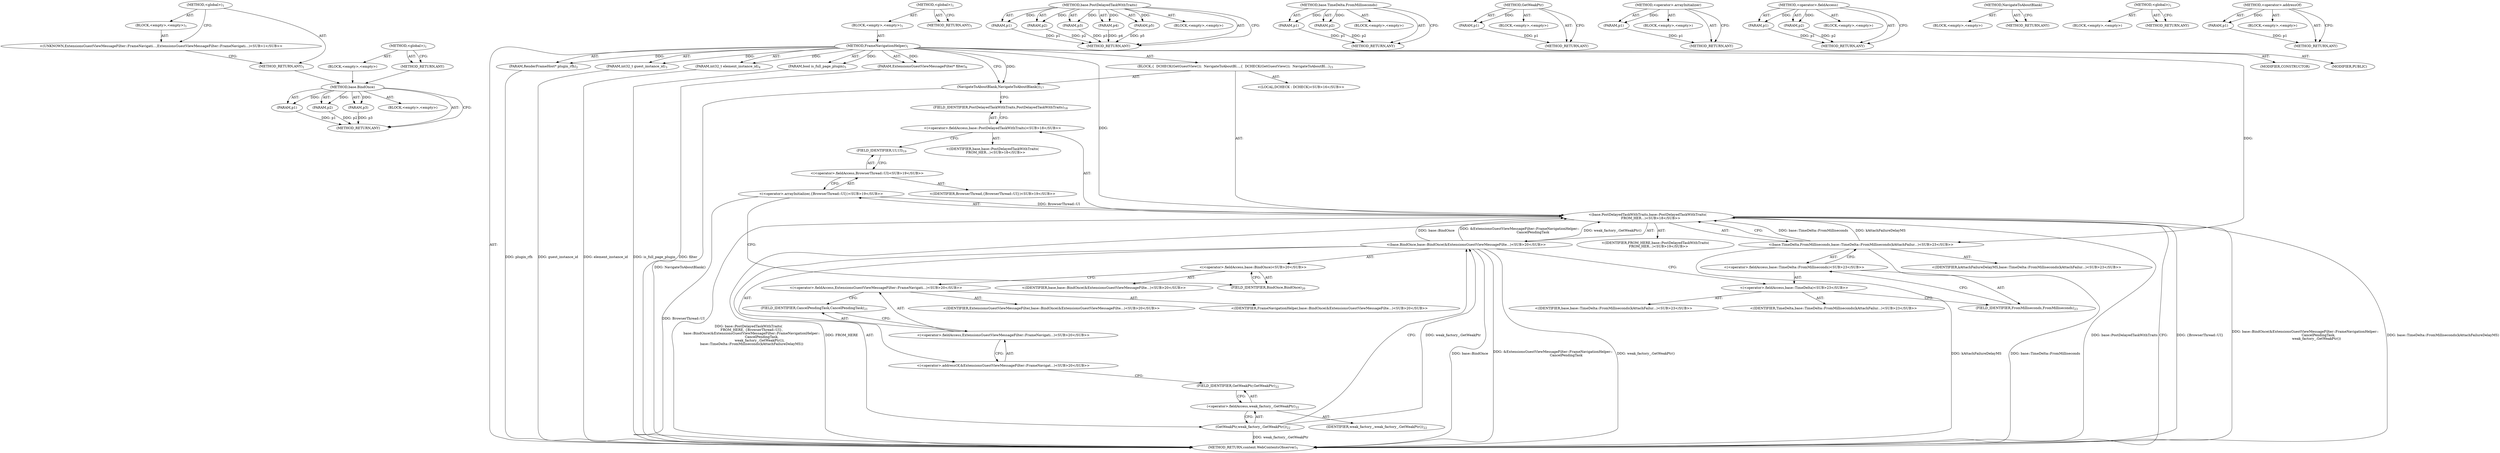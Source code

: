 digraph "&lt;global&gt;" {
vulnerable_100 [label=<(METHOD,base.BindOnce)>];
vulnerable_101 [label=<(PARAM,p1)>];
vulnerable_102 [label=<(PARAM,p2)>];
vulnerable_103 [label=<(PARAM,p3)>];
vulnerable_104 [label=<(BLOCK,&lt;empty&gt;,&lt;empty&gt;)>];
vulnerable_105 [label=<(METHOD_RETURN,ANY)>];
vulnerable_6 [label=<(METHOD,&lt;global&gt;)<SUB>1</SUB>>];
vulnerable_7 [label=<(BLOCK,&lt;empty&gt;,&lt;empty&gt;)<SUB>1</SUB>>];
vulnerable_8 [label=<(METHOD,FrameNavigationHelper)<SUB>1</SUB>>];
vulnerable_9 [label=<(PARAM,RenderFrameHost* plugin_rfh)<SUB>2</SUB>>];
vulnerable_10 [label=<(PARAM,int32_t guest_instance_id)<SUB>3</SUB>>];
vulnerable_11 [label=<(PARAM,int32_t element_instance_id)<SUB>4</SUB>>];
vulnerable_12 [label=<(PARAM,bool is_full_page_plugin)<SUB>5</SUB>>];
vulnerable_13 [label=<(PARAM,ExtensionsGuestViewMessageFilter* filter)<SUB>6</SUB>>];
vulnerable_14 [label=<(BLOCK,{
  DCHECK(GetGuestView());
  NavigateToAboutBl...,{
  DCHECK(GetGuestView());
  NavigateToAboutBl...)<SUB>15</SUB>>];
vulnerable_15 [label="<(LOCAL,DCHECK : DCHECK)<SUB>16</SUB>>"];
vulnerable_16 [label=<(NavigateToAboutBlank,NavigateToAboutBlank())<SUB>17</SUB>>];
vulnerable_17 [label="<(base.PostDelayedTaskWithTraits,base::PostDelayedTaskWithTraits(
      FROM_HER...)<SUB>18</SUB>>"];
vulnerable_18 [label="<(&lt;operator&gt;.fieldAccess,base::PostDelayedTaskWithTraits)<SUB>18</SUB>>"];
vulnerable_19 [label="<(IDENTIFIER,base,base::PostDelayedTaskWithTraits(
      FROM_HER...)<SUB>18</SUB>>"];
vulnerable_20 [label=<(FIELD_IDENTIFIER,PostDelayedTaskWithTraits,PostDelayedTaskWithTraits)<SUB>18</SUB>>];
vulnerable_21 [label="<(IDENTIFIER,FROM_HERE,base::PostDelayedTaskWithTraits(
      FROM_HER...)<SUB>19</SUB>>"];
vulnerable_22 [label="<(&lt;operator&gt;.arrayInitializer,{BrowserThread::UI})<SUB>19</SUB>>"];
vulnerable_23 [label="<(&lt;operator&gt;.fieldAccess,BrowserThread::UI)<SUB>19</SUB>>"];
vulnerable_24 [label="<(IDENTIFIER,BrowserThread,{BrowserThread::UI})<SUB>19</SUB>>"];
vulnerable_25 [label=<(FIELD_IDENTIFIER,UI,UI)<SUB>19</SUB>>];
vulnerable_26 [label="<(base.BindOnce,base::BindOnce(&amp;ExtensionsGuestViewMessageFilte...)<SUB>20</SUB>>"];
vulnerable_27 [label="<(&lt;operator&gt;.fieldAccess,base::BindOnce)<SUB>20</SUB>>"];
vulnerable_28 [label="<(IDENTIFIER,base,base::BindOnce(&amp;ExtensionsGuestViewMessageFilte...)<SUB>20</SUB>>"];
vulnerable_29 [label=<(FIELD_IDENTIFIER,BindOnce,BindOnce)<SUB>20</SUB>>];
vulnerable_30 [label="<(&lt;operator&gt;.addressOf,&amp;ExtensionsGuestViewMessageFilter::FrameNavigat...)<SUB>20</SUB>>"];
vulnerable_31 [label="<(&lt;operator&gt;.fieldAccess,ExtensionsGuestViewMessageFilter::FrameNavigati...)<SUB>20</SUB>>"];
vulnerable_32 [label="<(&lt;operator&gt;.fieldAccess,ExtensionsGuestViewMessageFilter::FrameNavigati...)<SUB>20</SUB>>"];
vulnerable_33 [label="<(IDENTIFIER,ExtensionsGuestViewMessageFilter,base::BindOnce(&amp;ExtensionsGuestViewMessageFilte...)<SUB>20</SUB>>"];
vulnerable_34 [label="<(IDENTIFIER,FrameNavigationHelper,base::BindOnce(&amp;ExtensionsGuestViewMessageFilte...)<SUB>20</SUB>>"];
vulnerable_35 [label=<(FIELD_IDENTIFIER,CancelPendingTask,CancelPendingTask)<SUB>21</SUB>>];
vulnerable_36 [label=<(GetWeakPtr,weak_factory_.GetWeakPtr())<SUB>22</SUB>>];
vulnerable_37 [label=<(&lt;operator&gt;.fieldAccess,weak_factory_.GetWeakPtr)<SUB>22</SUB>>];
vulnerable_38 [label=<(IDENTIFIER,weak_factory_,weak_factory_.GetWeakPtr())<SUB>22</SUB>>];
vulnerable_39 [label=<(FIELD_IDENTIFIER,GetWeakPtr,GetWeakPtr)<SUB>22</SUB>>];
vulnerable_40 [label="<(base.TimeDelta.FromMilliseconds,base::TimeDelta::FromMilliseconds(kAttachFailur...)<SUB>23</SUB>>"];
vulnerable_41 [label="<(&lt;operator&gt;.fieldAccess,base::TimeDelta::FromMilliseconds)<SUB>23</SUB>>"];
vulnerable_42 [label="<(&lt;operator&gt;.fieldAccess,base::TimeDelta)<SUB>23</SUB>>"];
vulnerable_43 [label="<(IDENTIFIER,base,base::TimeDelta::FromMilliseconds(kAttachFailur...)<SUB>23</SUB>>"];
vulnerable_44 [label="<(IDENTIFIER,TimeDelta,base::TimeDelta::FromMilliseconds(kAttachFailur...)<SUB>23</SUB>>"];
vulnerable_45 [label=<(FIELD_IDENTIFIER,FromMilliseconds,FromMilliseconds)<SUB>23</SUB>>];
vulnerable_46 [label="<(IDENTIFIER,kAttachFailureDelayMS,base::TimeDelta::FromMilliseconds(kAttachFailur...)<SUB>23</SUB>>"];
vulnerable_47 [label=<(MODIFIER,CONSTRUCTOR)>];
vulnerable_48 [label=<(MODIFIER,PUBLIC)>];
vulnerable_49 [label=<(METHOD_RETURN,content.WebContentsObserver)<SUB>1</SUB>>];
vulnerable_51 [label=<(METHOD_RETURN,ANY)<SUB>1</SUB>>];
vulnerable_83 [label=<(METHOD,base.PostDelayedTaskWithTraits)>];
vulnerable_84 [label=<(PARAM,p1)>];
vulnerable_85 [label=<(PARAM,p2)>];
vulnerable_86 [label=<(PARAM,p3)>];
vulnerable_87 [label=<(PARAM,p4)>];
vulnerable_88 [label=<(PARAM,p5)>];
vulnerable_89 [label=<(BLOCK,&lt;empty&gt;,&lt;empty&gt;)>];
vulnerable_90 [label=<(METHOD_RETURN,ANY)>];
vulnerable_114 [label=<(METHOD,base.TimeDelta.FromMilliseconds)>];
vulnerable_115 [label=<(PARAM,p1)>];
vulnerable_116 [label=<(PARAM,p2)>];
vulnerable_117 [label=<(BLOCK,&lt;empty&gt;,&lt;empty&gt;)>];
vulnerable_118 [label=<(METHOD_RETURN,ANY)>];
vulnerable_110 [label=<(METHOD,GetWeakPtr)>];
vulnerable_111 [label=<(PARAM,p1)>];
vulnerable_112 [label=<(BLOCK,&lt;empty&gt;,&lt;empty&gt;)>];
vulnerable_113 [label=<(METHOD_RETURN,ANY)>];
vulnerable_96 [label=<(METHOD,&lt;operator&gt;.arrayInitializer)>];
vulnerable_97 [label=<(PARAM,p1)>];
vulnerable_98 [label=<(BLOCK,&lt;empty&gt;,&lt;empty&gt;)>];
vulnerable_99 [label=<(METHOD_RETURN,ANY)>];
vulnerable_91 [label=<(METHOD,&lt;operator&gt;.fieldAccess)>];
vulnerable_92 [label=<(PARAM,p1)>];
vulnerable_93 [label=<(PARAM,p2)>];
vulnerable_94 [label=<(BLOCK,&lt;empty&gt;,&lt;empty&gt;)>];
vulnerable_95 [label=<(METHOD_RETURN,ANY)>];
vulnerable_80 [label=<(METHOD,NavigateToAboutBlank)>];
vulnerable_81 [label=<(BLOCK,&lt;empty&gt;,&lt;empty&gt;)>];
vulnerable_82 [label=<(METHOD_RETURN,ANY)>];
vulnerable_74 [label=<(METHOD,&lt;global&gt;)<SUB>1</SUB>>];
vulnerable_75 [label=<(BLOCK,&lt;empty&gt;,&lt;empty&gt;)>];
vulnerable_76 [label=<(METHOD_RETURN,ANY)>];
vulnerable_106 [label=<(METHOD,&lt;operator&gt;.addressOf)>];
vulnerable_107 [label=<(PARAM,p1)>];
vulnerable_108 [label=<(BLOCK,&lt;empty&gt;,&lt;empty&gt;)>];
vulnerable_109 [label=<(METHOD_RETURN,ANY)>];
fixed_6 [label=<(METHOD,&lt;global&gt;)<SUB>1</SUB>>];
fixed_7 [label=<(BLOCK,&lt;empty&gt;,&lt;empty&gt;)<SUB>1</SUB>>];
fixed_8 [label="<(UNKNOWN,ExtensionsGuestViewMessageFilter::FrameNavigati...,ExtensionsGuestViewMessageFilter::FrameNavigati...)<SUB>1</SUB>>"];
fixed_9 [label=<(METHOD_RETURN,ANY)<SUB>1</SUB>>];
fixed_14 [label=<(METHOD,&lt;global&gt;)<SUB>1</SUB>>];
fixed_15 [label=<(BLOCK,&lt;empty&gt;,&lt;empty&gt;)>];
fixed_16 [label=<(METHOD_RETURN,ANY)>];
vulnerable_100 -> vulnerable_101  [key=0, label="AST: "];
vulnerable_100 -> vulnerable_101  [key=1, label="DDG: "];
vulnerable_100 -> vulnerable_104  [key=0, label="AST: "];
vulnerable_100 -> vulnerable_102  [key=0, label="AST: "];
vulnerable_100 -> vulnerable_102  [key=1, label="DDG: "];
vulnerable_100 -> vulnerable_105  [key=0, label="AST: "];
vulnerable_100 -> vulnerable_105  [key=1, label="CFG: "];
vulnerable_100 -> vulnerable_103  [key=0, label="AST: "];
vulnerable_100 -> vulnerable_103  [key=1, label="DDG: "];
vulnerable_101 -> vulnerable_105  [key=0, label="DDG: p1"];
vulnerable_102 -> vulnerable_105  [key=0, label="DDG: p2"];
vulnerable_103 -> vulnerable_105  [key=0, label="DDG: p3"];
vulnerable_6 -> vulnerable_7  [key=0, label="AST: "];
vulnerable_6 -> vulnerable_51  [key=0, label="AST: "];
vulnerable_6 -> vulnerable_51  [key=1, label="CFG: "];
vulnerable_7 -> vulnerable_8  [key=0, label="AST: "];
vulnerable_8 -> vulnerable_9  [key=0, label="AST: "];
vulnerable_8 -> vulnerable_9  [key=1, label="DDG: "];
vulnerable_8 -> vulnerable_10  [key=0, label="AST: "];
vulnerable_8 -> vulnerable_10  [key=1, label="DDG: "];
vulnerable_8 -> vulnerable_11  [key=0, label="AST: "];
vulnerable_8 -> vulnerable_11  [key=1, label="DDG: "];
vulnerable_8 -> vulnerable_12  [key=0, label="AST: "];
vulnerable_8 -> vulnerable_12  [key=1, label="DDG: "];
vulnerable_8 -> vulnerable_13  [key=0, label="AST: "];
vulnerable_8 -> vulnerable_13  [key=1, label="DDG: "];
vulnerable_8 -> vulnerable_14  [key=0, label="AST: "];
vulnerable_8 -> vulnerable_47  [key=0, label="AST: "];
vulnerable_8 -> vulnerable_48  [key=0, label="AST: "];
vulnerable_8 -> vulnerable_49  [key=0, label="AST: "];
vulnerable_8 -> vulnerable_16  [key=0, label="CFG: "];
vulnerable_8 -> vulnerable_16  [key=1, label="DDG: "];
vulnerable_8 -> vulnerable_17  [key=0, label="DDG: "];
vulnerable_8 -> vulnerable_40  [key=0, label="DDG: "];
vulnerable_9 -> vulnerable_49  [key=0, label="DDG: plugin_rfh"];
vulnerable_10 -> vulnerable_49  [key=0, label="DDG: guest_instance_id"];
vulnerable_11 -> vulnerable_49  [key=0, label="DDG: element_instance_id"];
vulnerable_12 -> vulnerable_49  [key=0, label="DDG: is_full_page_plugin"];
vulnerable_13 -> vulnerable_49  [key=0, label="DDG: filter"];
vulnerable_14 -> vulnerable_15  [key=0, label="AST: "];
vulnerable_14 -> vulnerable_16  [key=0, label="AST: "];
vulnerable_14 -> vulnerable_17  [key=0, label="AST: "];
vulnerable_16 -> vulnerable_20  [key=0, label="CFG: "];
vulnerable_16 -> vulnerable_49  [key=0, label="DDG: NavigateToAboutBlank()"];
vulnerable_17 -> vulnerable_18  [key=0, label="AST: "];
vulnerable_17 -> vulnerable_21  [key=0, label="AST: "];
vulnerable_17 -> vulnerable_22  [key=0, label="AST: "];
vulnerable_17 -> vulnerable_26  [key=0, label="AST: "];
vulnerable_17 -> vulnerable_40  [key=0, label="AST: "];
vulnerable_17 -> vulnerable_49  [key=0, label="CFG: "];
vulnerable_17 -> vulnerable_49  [key=1, label="DDG: base::PostDelayedTaskWithTraits"];
vulnerable_17 -> vulnerable_49  [key=2, label="DDG: {BrowserThread::UI}"];
vulnerable_17 -> vulnerable_49  [key=3, label="DDG: base::BindOnce(&amp;ExtensionsGuestViewMessageFilter::FrameNavigationHelper::
                         CancelPendingTask,
                     weak_factory_.GetWeakPtr())"];
vulnerable_17 -> vulnerable_49  [key=4, label="DDG: base::TimeDelta::FromMilliseconds(kAttachFailureDelayMS)"];
vulnerable_17 -> vulnerable_49  [key=5, label="DDG: base::PostDelayedTaskWithTraits(
      FROM_HERE, {BrowserThread::UI},
      base::BindOnce(&amp;ExtensionsGuestViewMessageFilter::FrameNavigationHelper::
                         CancelPendingTask,
                     weak_factory_.GetWeakPtr()),
      base::TimeDelta::FromMilliseconds(kAttachFailureDelayMS))"];
vulnerable_17 -> vulnerable_49  [key=6, label="DDG: FROM_HERE"];
vulnerable_18 -> vulnerable_19  [key=0, label="AST: "];
vulnerable_18 -> vulnerable_20  [key=0, label="AST: "];
vulnerable_18 -> vulnerable_25  [key=0, label="CFG: "];
vulnerable_20 -> vulnerable_18  [key=0, label="CFG: "];
vulnerable_22 -> vulnerable_23  [key=0, label="AST: "];
vulnerable_22 -> vulnerable_29  [key=0, label="CFG: "];
vulnerable_22 -> vulnerable_49  [key=0, label="DDG: BrowserThread::UI"];
vulnerable_22 -> vulnerable_17  [key=0, label="DDG: BrowserThread::UI"];
vulnerable_23 -> vulnerable_24  [key=0, label="AST: "];
vulnerable_23 -> vulnerable_25  [key=0, label="AST: "];
vulnerable_23 -> vulnerable_22  [key=0, label="CFG: "];
vulnerable_25 -> vulnerable_23  [key=0, label="CFG: "];
vulnerable_26 -> vulnerable_27  [key=0, label="AST: "];
vulnerable_26 -> vulnerable_30  [key=0, label="AST: "];
vulnerable_26 -> vulnerable_36  [key=0, label="AST: "];
vulnerable_26 -> vulnerable_42  [key=0, label="CFG: "];
vulnerable_26 -> vulnerable_49  [key=0, label="DDG: base::BindOnce"];
vulnerable_26 -> vulnerable_49  [key=1, label="DDG: &amp;ExtensionsGuestViewMessageFilter::FrameNavigationHelper::
                         CancelPendingTask"];
vulnerable_26 -> vulnerable_49  [key=2, label="DDG: weak_factory_.GetWeakPtr()"];
vulnerable_26 -> vulnerable_17  [key=0, label="DDG: base::BindOnce"];
vulnerable_26 -> vulnerable_17  [key=1, label="DDG: &amp;ExtensionsGuestViewMessageFilter::FrameNavigationHelper::
                         CancelPendingTask"];
vulnerable_26 -> vulnerable_17  [key=2, label="DDG: weak_factory_.GetWeakPtr()"];
vulnerable_27 -> vulnerable_28  [key=0, label="AST: "];
vulnerable_27 -> vulnerable_29  [key=0, label="AST: "];
vulnerable_27 -> vulnerable_32  [key=0, label="CFG: "];
vulnerable_29 -> vulnerable_27  [key=0, label="CFG: "];
vulnerable_30 -> vulnerable_31  [key=0, label="AST: "];
vulnerable_30 -> vulnerable_39  [key=0, label="CFG: "];
vulnerable_31 -> vulnerable_32  [key=0, label="AST: "];
vulnerable_31 -> vulnerable_35  [key=0, label="AST: "];
vulnerable_31 -> vulnerable_30  [key=0, label="CFG: "];
vulnerable_32 -> vulnerable_33  [key=0, label="AST: "];
vulnerable_32 -> vulnerable_34  [key=0, label="AST: "];
vulnerable_32 -> vulnerable_35  [key=0, label="CFG: "];
vulnerable_35 -> vulnerable_31  [key=0, label="CFG: "];
vulnerable_36 -> vulnerable_37  [key=0, label="AST: "];
vulnerable_36 -> vulnerable_26  [key=0, label="CFG: "];
vulnerable_36 -> vulnerable_26  [key=1, label="DDG: weak_factory_.GetWeakPtr"];
vulnerable_36 -> vulnerable_49  [key=0, label="DDG: weak_factory_.GetWeakPtr"];
vulnerable_37 -> vulnerable_38  [key=0, label="AST: "];
vulnerable_37 -> vulnerable_39  [key=0, label="AST: "];
vulnerable_37 -> vulnerable_36  [key=0, label="CFG: "];
vulnerable_39 -> vulnerable_37  [key=0, label="CFG: "];
vulnerable_40 -> vulnerable_41  [key=0, label="AST: "];
vulnerable_40 -> vulnerable_46  [key=0, label="AST: "];
vulnerable_40 -> vulnerable_17  [key=0, label="CFG: "];
vulnerable_40 -> vulnerable_17  [key=1, label="DDG: base::TimeDelta::FromMilliseconds"];
vulnerable_40 -> vulnerable_17  [key=2, label="DDG: kAttachFailureDelayMS"];
vulnerable_40 -> vulnerable_49  [key=0, label="DDG: base::TimeDelta::FromMilliseconds"];
vulnerable_40 -> vulnerable_49  [key=1, label="DDG: kAttachFailureDelayMS"];
vulnerable_41 -> vulnerable_42  [key=0, label="AST: "];
vulnerable_41 -> vulnerable_45  [key=0, label="AST: "];
vulnerable_41 -> vulnerable_40  [key=0, label="CFG: "];
vulnerable_42 -> vulnerable_43  [key=0, label="AST: "];
vulnerable_42 -> vulnerable_44  [key=0, label="AST: "];
vulnerable_42 -> vulnerable_45  [key=0, label="CFG: "];
vulnerable_45 -> vulnerable_41  [key=0, label="CFG: "];
vulnerable_83 -> vulnerable_84  [key=0, label="AST: "];
vulnerable_83 -> vulnerable_84  [key=1, label="DDG: "];
vulnerable_83 -> vulnerable_89  [key=0, label="AST: "];
vulnerable_83 -> vulnerable_85  [key=0, label="AST: "];
vulnerable_83 -> vulnerable_85  [key=1, label="DDG: "];
vulnerable_83 -> vulnerable_90  [key=0, label="AST: "];
vulnerable_83 -> vulnerable_90  [key=1, label="CFG: "];
vulnerable_83 -> vulnerable_86  [key=0, label="AST: "];
vulnerable_83 -> vulnerable_86  [key=1, label="DDG: "];
vulnerable_83 -> vulnerable_87  [key=0, label="AST: "];
vulnerable_83 -> vulnerable_87  [key=1, label="DDG: "];
vulnerable_83 -> vulnerable_88  [key=0, label="AST: "];
vulnerable_83 -> vulnerable_88  [key=1, label="DDG: "];
vulnerable_84 -> vulnerable_90  [key=0, label="DDG: p1"];
vulnerable_85 -> vulnerable_90  [key=0, label="DDG: p2"];
vulnerable_86 -> vulnerable_90  [key=0, label="DDG: p3"];
vulnerable_87 -> vulnerable_90  [key=0, label="DDG: p4"];
vulnerable_88 -> vulnerable_90  [key=0, label="DDG: p5"];
vulnerable_114 -> vulnerable_115  [key=0, label="AST: "];
vulnerable_114 -> vulnerable_115  [key=1, label="DDG: "];
vulnerable_114 -> vulnerable_117  [key=0, label="AST: "];
vulnerable_114 -> vulnerable_116  [key=0, label="AST: "];
vulnerable_114 -> vulnerable_116  [key=1, label="DDG: "];
vulnerable_114 -> vulnerable_118  [key=0, label="AST: "];
vulnerable_114 -> vulnerable_118  [key=1, label="CFG: "];
vulnerable_115 -> vulnerable_118  [key=0, label="DDG: p1"];
vulnerable_116 -> vulnerable_118  [key=0, label="DDG: p2"];
vulnerable_110 -> vulnerable_111  [key=0, label="AST: "];
vulnerable_110 -> vulnerable_111  [key=1, label="DDG: "];
vulnerable_110 -> vulnerable_112  [key=0, label="AST: "];
vulnerable_110 -> vulnerable_113  [key=0, label="AST: "];
vulnerable_110 -> vulnerable_113  [key=1, label="CFG: "];
vulnerable_111 -> vulnerable_113  [key=0, label="DDG: p1"];
vulnerable_96 -> vulnerable_97  [key=0, label="AST: "];
vulnerable_96 -> vulnerable_97  [key=1, label="DDG: "];
vulnerable_96 -> vulnerable_98  [key=0, label="AST: "];
vulnerable_96 -> vulnerable_99  [key=0, label="AST: "];
vulnerable_96 -> vulnerable_99  [key=1, label="CFG: "];
vulnerable_97 -> vulnerable_99  [key=0, label="DDG: p1"];
vulnerable_91 -> vulnerable_92  [key=0, label="AST: "];
vulnerable_91 -> vulnerable_92  [key=1, label="DDG: "];
vulnerable_91 -> vulnerable_94  [key=0, label="AST: "];
vulnerable_91 -> vulnerable_93  [key=0, label="AST: "];
vulnerable_91 -> vulnerable_93  [key=1, label="DDG: "];
vulnerable_91 -> vulnerable_95  [key=0, label="AST: "];
vulnerable_91 -> vulnerable_95  [key=1, label="CFG: "];
vulnerable_92 -> vulnerable_95  [key=0, label="DDG: p1"];
vulnerable_93 -> vulnerable_95  [key=0, label="DDG: p2"];
vulnerable_80 -> vulnerable_81  [key=0, label="AST: "];
vulnerable_80 -> vulnerable_82  [key=0, label="AST: "];
vulnerable_80 -> vulnerable_82  [key=1, label="CFG: "];
vulnerable_74 -> vulnerable_75  [key=0, label="AST: "];
vulnerable_74 -> vulnerable_76  [key=0, label="AST: "];
vulnerable_74 -> vulnerable_76  [key=1, label="CFG: "];
vulnerable_106 -> vulnerable_107  [key=0, label="AST: "];
vulnerable_106 -> vulnerable_107  [key=1, label="DDG: "];
vulnerable_106 -> vulnerable_108  [key=0, label="AST: "];
vulnerable_106 -> vulnerable_109  [key=0, label="AST: "];
vulnerable_106 -> vulnerable_109  [key=1, label="CFG: "];
vulnerable_107 -> vulnerable_109  [key=0, label="DDG: p1"];
fixed_6 -> fixed_7  [key=0, label="AST: "];
fixed_6 -> fixed_9  [key=0, label="AST: "];
fixed_6 -> fixed_8  [key=0, label="CFG: "];
fixed_7 -> fixed_8  [key=0, label="AST: "];
fixed_8 -> fixed_9  [key=0, label="CFG: "];
fixed_9 -> vulnerable_100  [key=0];
fixed_14 -> fixed_15  [key=0, label="AST: "];
fixed_14 -> fixed_16  [key=0, label="AST: "];
fixed_14 -> fixed_16  [key=1, label="CFG: "];
fixed_15 -> vulnerable_100  [key=0];
fixed_16 -> vulnerable_100  [key=0];
}
